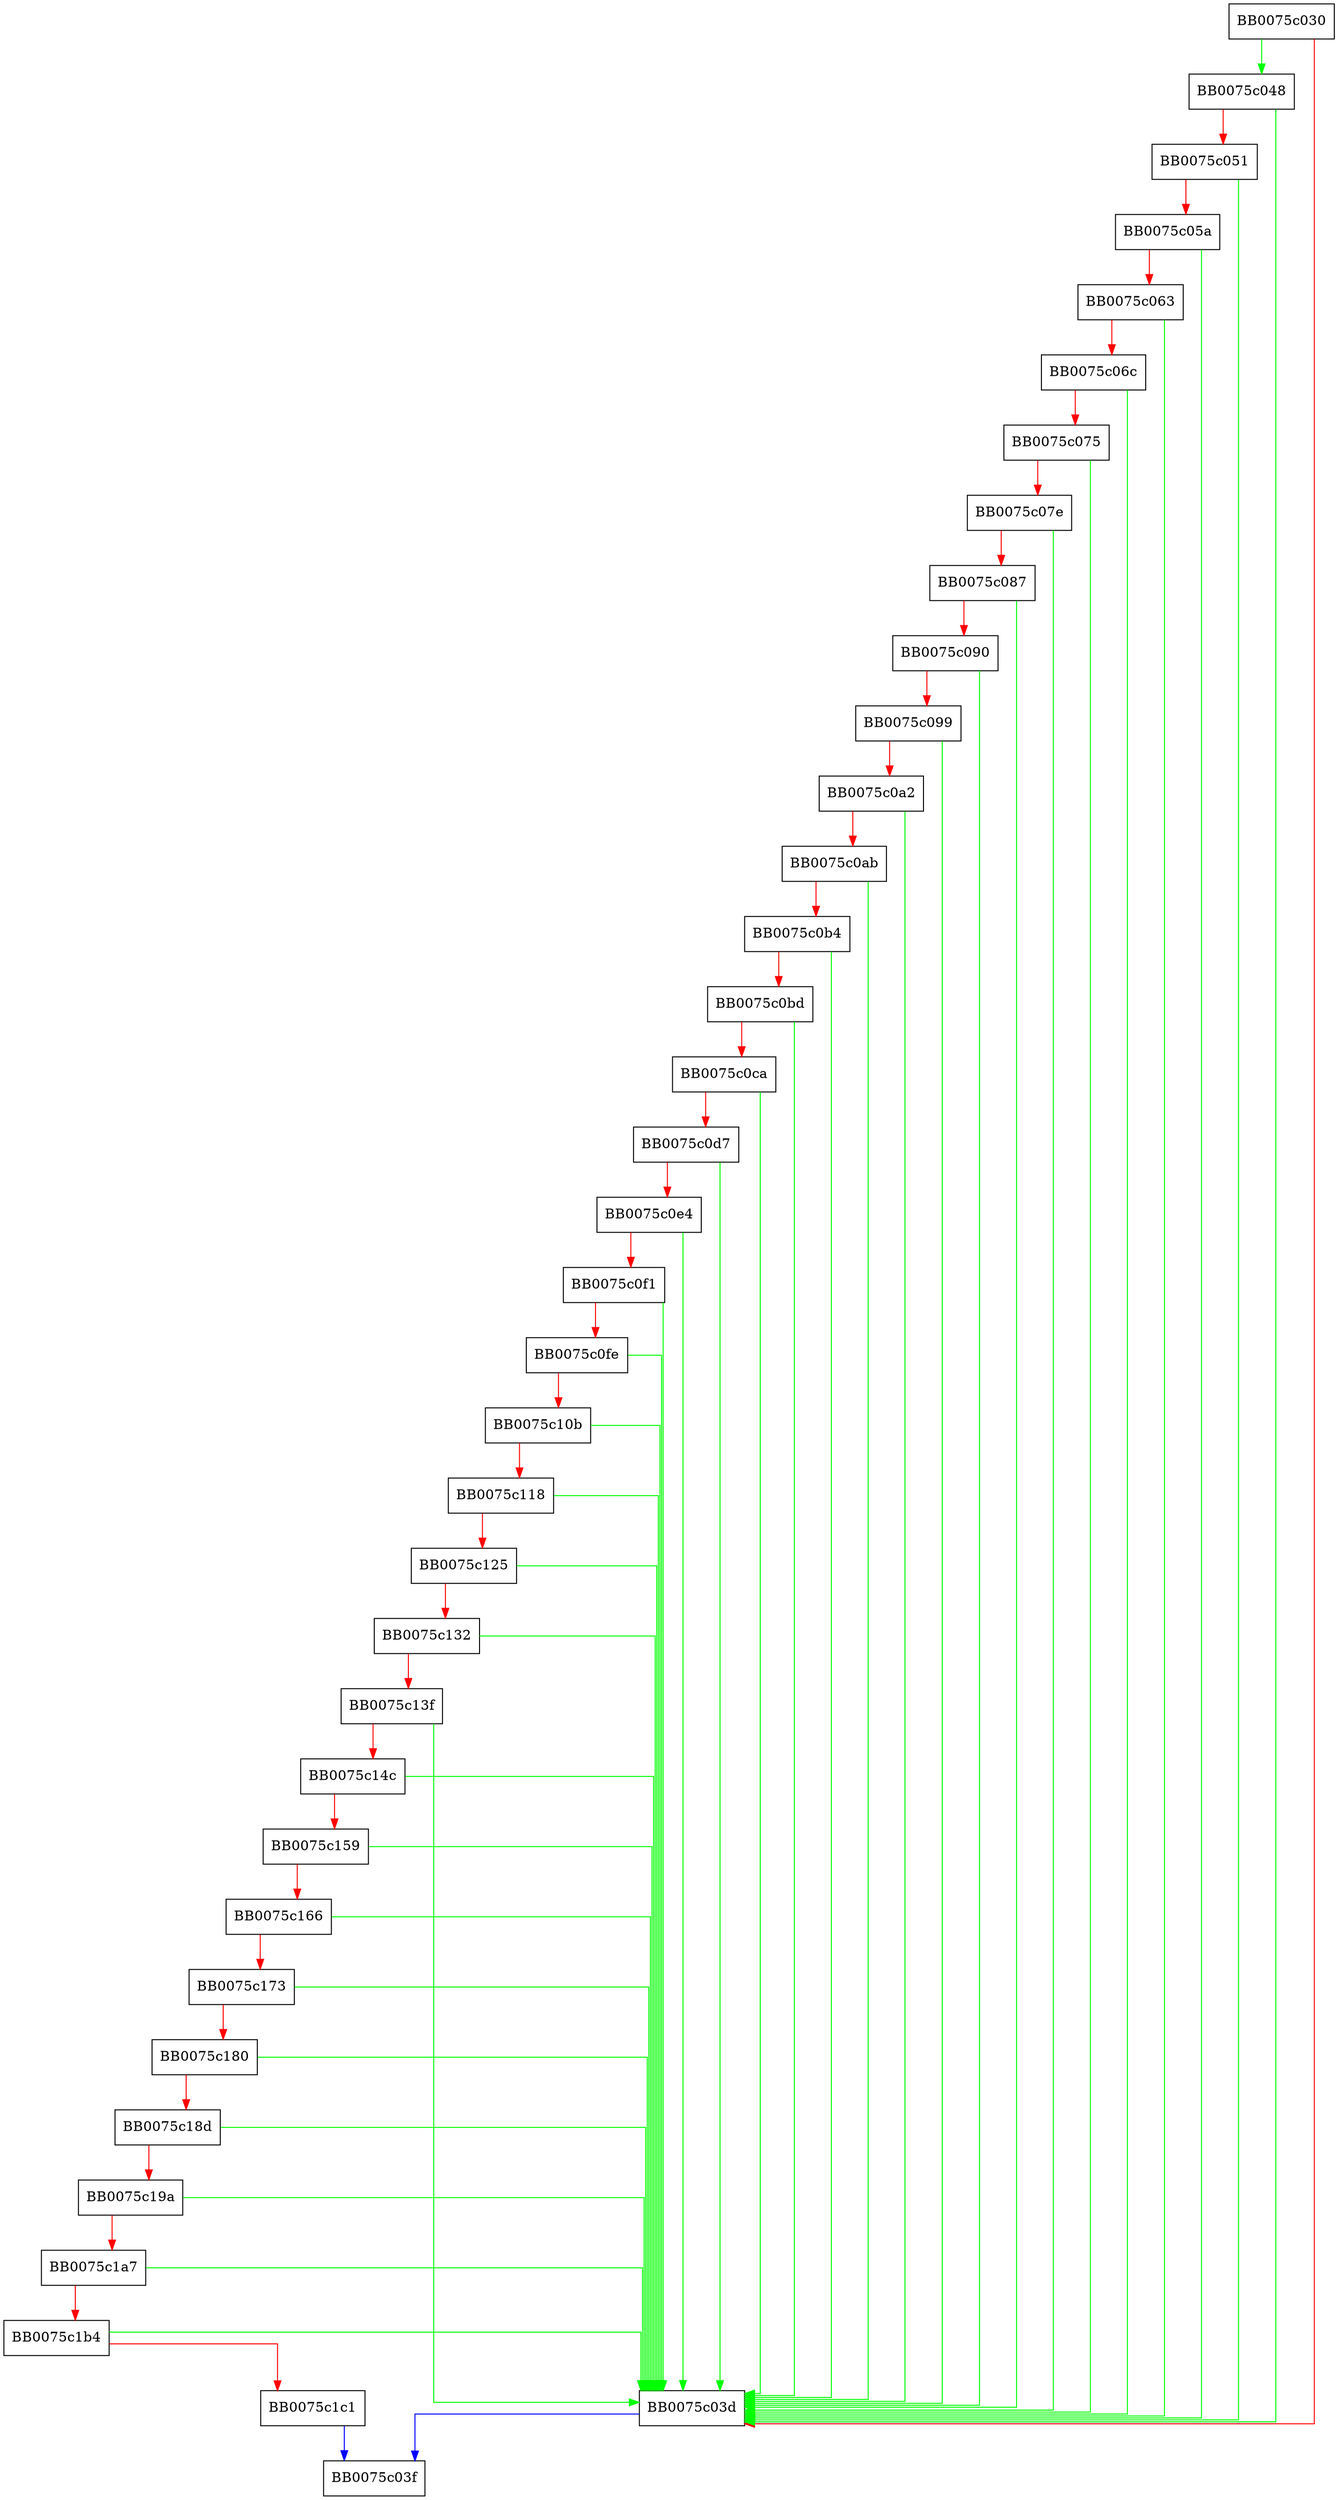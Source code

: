 digraph ossl_err_load_crypto_strings {
  node [shape="box"];
  graph [splines=ortho];
  BB0075c030 -> BB0075c048 [color="green"];
  BB0075c030 -> BB0075c03d [color="red"];
  BB0075c03d -> BB0075c03f [color="blue"];
  BB0075c048 -> BB0075c03d [color="green"];
  BB0075c048 -> BB0075c051 [color="red"];
  BB0075c051 -> BB0075c03d [color="green"];
  BB0075c051 -> BB0075c05a [color="red"];
  BB0075c05a -> BB0075c03d [color="green"];
  BB0075c05a -> BB0075c063 [color="red"];
  BB0075c063 -> BB0075c03d [color="green"];
  BB0075c063 -> BB0075c06c [color="red"];
  BB0075c06c -> BB0075c03d [color="green"];
  BB0075c06c -> BB0075c075 [color="red"];
  BB0075c075 -> BB0075c03d [color="green"];
  BB0075c075 -> BB0075c07e [color="red"];
  BB0075c07e -> BB0075c03d [color="green"];
  BB0075c07e -> BB0075c087 [color="red"];
  BB0075c087 -> BB0075c03d [color="green"];
  BB0075c087 -> BB0075c090 [color="red"];
  BB0075c090 -> BB0075c03d [color="green"];
  BB0075c090 -> BB0075c099 [color="red"];
  BB0075c099 -> BB0075c03d [color="green"];
  BB0075c099 -> BB0075c0a2 [color="red"];
  BB0075c0a2 -> BB0075c03d [color="green"];
  BB0075c0a2 -> BB0075c0ab [color="red"];
  BB0075c0ab -> BB0075c03d [color="green"];
  BB0075c0ab -> BB0075c0b4 [color="red"];
  BB0075c0b4 -> BB0075c03d [color="green"];
  BB0075c0b4 -> BB0075c0bd [color="red"];
  BB0075c0bd -> BB0075c03d [color="green"];
  BB0075c0bd -> BB0075c0ca [color="red"];
  BB0075c0ca -> BB0075c03d [color="green"];
  BB0075c0ca -> BB0075c0d7 [color="red"];
  BB0075c0d7 -> BB0075c03d [color="green"];
  BB0075c0d7 -> BB0075c0e4 [color="red"];
  BB0075c0e4 -> BB0075c03d [color="green"];
  BB0075c0e4 -> BB0075c0f1 [color="red"];
  BB0075c0f1 -> BB0075c03d [color="green"];
  BB0075c0f1 -> BB0075c0fe [color="red"];
  BB0075c0fe -> BB0075c03d [color="green"];
  BB0075c0fe -> BB0075c10b [color="red"];
  BB0075c10b -> BB0075c03d [color="green"];
  BB0075c10b -> BB0075c118 [color="red"];
  BB0075c118 -> BB0075c03d [color="green"];
  BB0075c118 -> BB0075c125 [color="red"];
  BB0075c125 -> BB0075c03d [color="green"];
  BB0075c125 -> BB0075c132 [color="red"];
  BB0075c132 -> BB0075c03d [color="green"];
  BB0075c132 -> BB0075c13f [color="red"];
  BB0075c13f -> BB0075c03d [color="green"];
  BB0075c13f -> BB0075c14c [color="red"];
  BB0075c14c -> BB0075c03d [color="green"];
  BB0075c14c -> BB0075c159 [color="red"];
  BB0075c159 -> BB0075c03d [color="green"];
  BB0075c159 -> BB0075c166 [color="red"];
  BB0075c166 -> BB0075c03d [color="green"];
  BB0075c166 -> BB0075c173 [color="red"];
  BB0075c173 -> BB0075c03d [color="green"];
  BB0075c173 -> BB0075c180 [color="red"];
  BB0075c180 -> BB0075c03d [color="green"];
  BB0075c180 -> BB0075c18d [color="red"];
  BB0075c18d -> BB0075c03d [color="green"];
  BB0075c18d -> BB0075c19a [color="red"];
  BB0075c19a -> BB0075c03d [color="green"];
  BB0075c19a -> BB0075c1a7 [color="red"];
  BB0075c1a7 -> BB0075c03d [color="green"];
  BB0075c1a7 -> BB0075c1b4 [color="red"];
  BB0075c1b4 -> BB0075c03d [color="green"];
  BB0075c1b4 -> BB0075c1c1 [color="red"];
  BB0075c1c1 -> BB0075c03f [color="blue"];
}